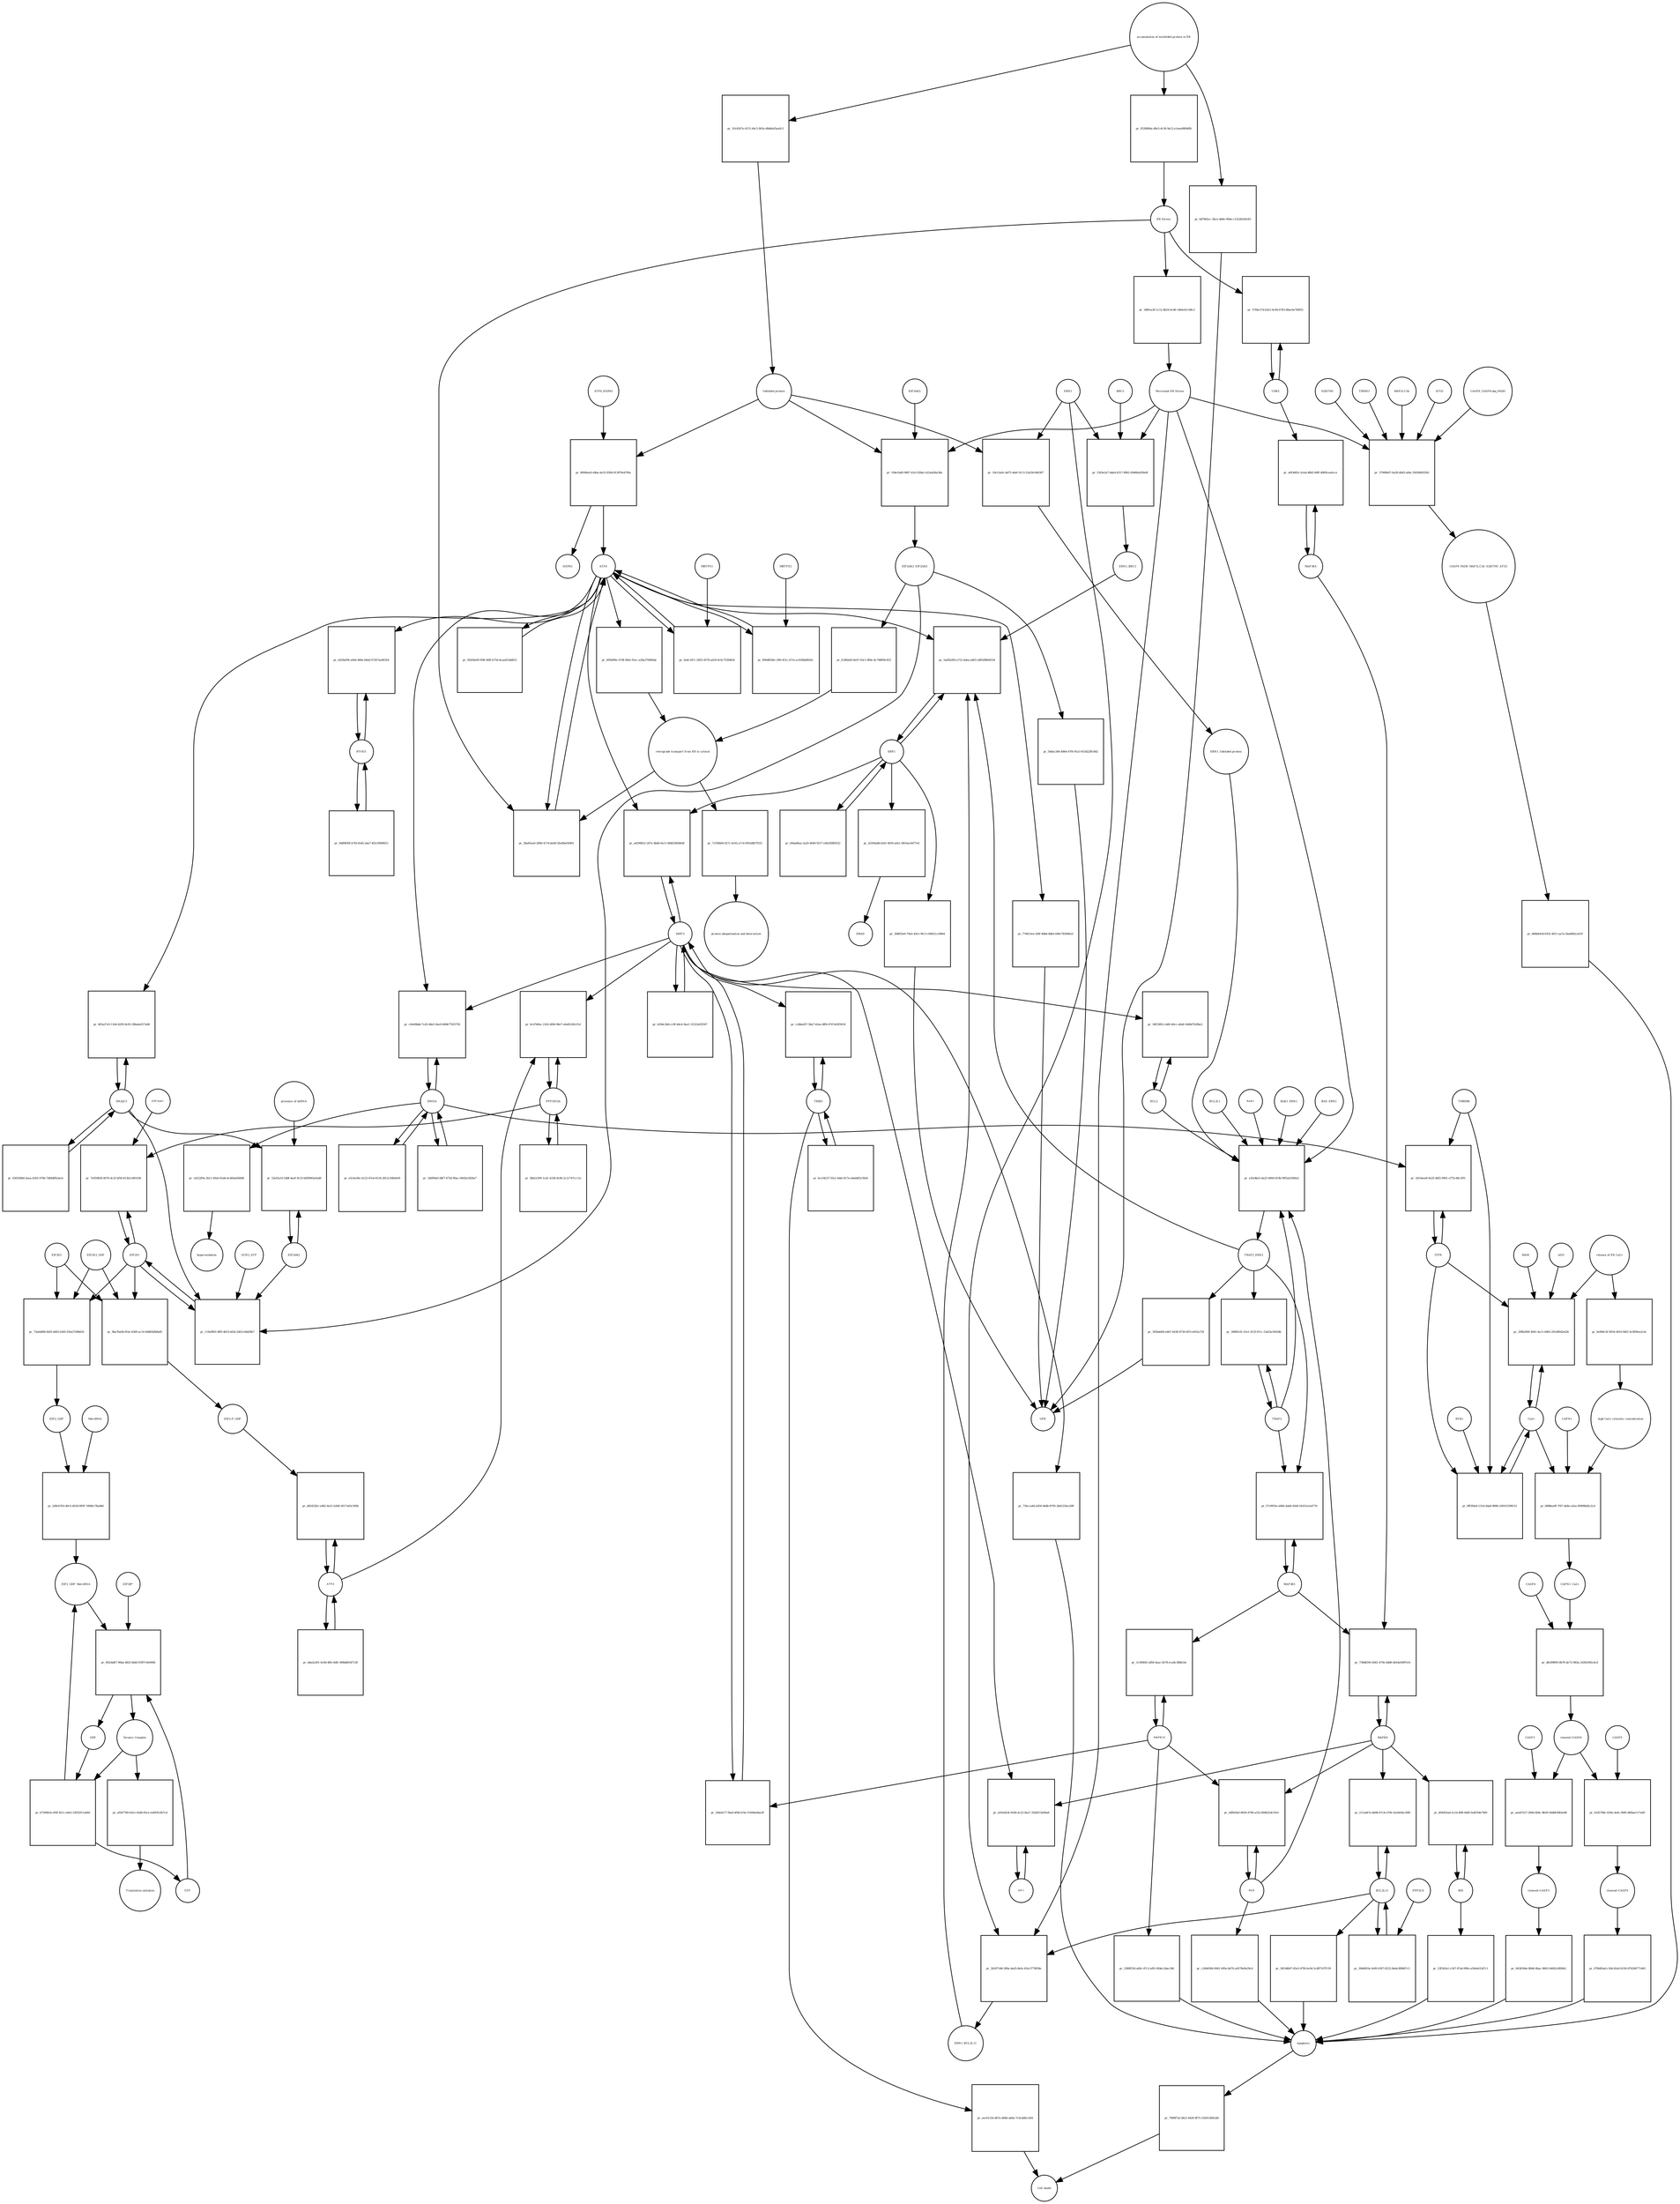 strict digraph  {
ATF6_HSPA5 [annotation="", bipartite=0, cls=complex, fontsize=4, label=ATF6_HSPA5, shape=circle];
"pr_6f606ae6-44ba-4a33-9394-813876e47f6a" [annotation="", bipartite=1, cls=process, fontsize=4, label="pr_6f606ae6-44ba-4a33-9394-813876e47f6a", shape=square];
ATF6 [annotation="urn_miriam_hgnc.symbol_ATF6", bipartite=0, cls=macromolecule, fontsize=4, label=ATF6, shape=circle];
HSPA5 [annotation="urn_miriam_hgnc.symbol_HSPA5", bipartite=0, cls=macromolecule, fontsize=4, label=HSPA5, shape=circle];
"Unfolded protein" [annotation="", bipartite=0, cls=macromolecule, fontsize=4, label="Unfolded protein", shape=circle];
ERN1 [annotation="urn_miriam_hgnc.symbol_ERN1", bipartite=0, cls=macromolecule, fontsize=4, label=ERN1, shape=circle];
"pr_10e13a0c-bd75-4def-9113-22a59c946367" [annotation="", bipartite=1, cls=process, fontsize=4, label="pr_10e13a0c-bd75-4def-9113-22a59c946367", shape=square];
"ERN1_Unfolded protein" [annotation="", bipartite=0, cls=complex, fontsize=4, label="ERN1_Unfolded protein", shape=circle];
EIF2AK3_EIF2AK3 [annotation="", bipartite=0, cls=complex, fontsize=4, label=EIF2AK3_EIF2AK3, shape=circle];
"pr_fcbfbb26-8e47-43c1-8f6e-4c748f00c455" [annotation="", bipartite=1, cls=process, fontsize=4, label="pr_fcbfbb26-8e47-43c1-8f6e-4c748f00c455", shape=square];
"retrograde transport from ER to cytosol" [annotation="", bipartite=0, cls=phenotype, fontsize=4, label="retrograde transport from ER to cytosol", shape=circle];
"pr_495bf96c-07df-4fb2-91ec-a28a376960da" [annotation="", bipartite=1, cls=process, fontsize=4, label="pr_495bf96c-07df-4fb2-91ec-a28a376960da", shape=square];
"pr_7cf36b04-027c-4c02-a7c6-0016dfb7f555" [annotation="", bipartite=1, cls=process, fontsize=4, label="pr_7cf36b04-027c-4c02-a7c6-0016dfb7f555", shape=square];
"protein ubiquitination and destruction" [annotation="", bipartite=0, cls=phenotype, fontsize=4, label="protein ubiquitination and destruction", shape=circle];
"pr_a1fe9be5-da25-4904-819b-f9f5ab3366e2" [annotation="", bipartite=1, cls=process, fontsize=4, label="pr_a1fe9be5-da25-4904-819b-f9f5ab3366e2", shape=square];
TRAF2_ERN1 [annotation="", bipartite=0, cls=complex, fontsize=4, label=TRAF2_ERN1, shape=circle];
BAK1_ERN1 [annotation="", bipartite=0, cls=complex, fontsize=4, label=BAK1_ERN1, shape=circle];
BAX_ERN1 [annotation="", bipartite=0, cls=complex, fontsize=4, label=BAX_ERN1, shape=circle];
BCL2 [annotation="urn_miriam_hgnc.symbol_BCL2", bipartite=0, cls="nucleic acid feature", fontsize=4, label=BCL2, shape=circle];
BCL2L1 [annotation="urn_miriam_hgnc.symbol_BCL2L1", bipartite=0, cls=macromolecule, fontsize=4, label=BCL2L1, shape=circle];
"Persistant ER Stress" [annotation="", bipartite=0, cls=phenotype, fontsize=4, label="Persistant ER Stress", shape=circle];
BAX [annotation="urn_miriam_hgnc.symbol_BAX", bipartite=0, cls=macromolecule, fontsize=4, label=BAX, shape=circle];
BAK1 [annotation="urn_miriam_hgnc.symbol_BAK1", bipartite=0, cls=macromolecule, fontsize=4, label=BAK1, shape=circle];
TRAF2 [annotation="urn_miriam_hgnc.symbol_TRAF2", bipartite=0, cls=macromolecule, fontsize=4, label=TRAF2, shape=circle];
XBP1 [annotation="urn_miriam_hgnc.symbol_XBP1", bipartite=0, cls=macromolecule, fontsize=4, label=XBP1, shape=circle];
"pr_5ad5b200-a722-4eba-ad03-2d95d9b94534" [annotation="", bipartite=1, cls=process, fontsize=4, label="pr_5ad5b200-a722-4eba-ad03-2d95d9b94534", shape=square];
ERN1_BBC3 [annotation="", bipartite=0, cls=complex, fontsize=4, label=ERN1_BBC3, shape=circle];
ERN1_BCL2L11 [annotation="", bipartite=0, cls=complex, fontsize=4, label=ERN1_BCL2L11, shape=circle];
"pr_044ad6aa-2a20-4649-9217-e4b35f8f4532" [annotation="", bipartite=1, cls=process, fontsize=4, label="pr_044ad6aa-2a20-4649-9217-e4b35f8f4532", shape=square];
"pr_d3304a8b-fa01-4050-a0a1-0816ac6d77e4" [annotation="", bipartite=1, cls=process, fontsize=4, label="pr_d3304a8b-fa01-4050-a0a1-0816ac6d77e4", shape=square];
ERAD [annotation="", bipartite=0, cls=phenotype, fontsize=4, label=ERAD, shape=circle];
"pr_3fd853e0-79a5-45e1-9fc3-c00621cc9804" [annotation="", bipartite=1, cls=process, fontsize=4, label="pr_3fd853e0-79a5-45e1-9fc3-c00621cc9804", shape=square];
UPR [annotation="", bipartite=0, cls=phenotype, fontsize=4, label=UPR, shape=circle];
"pr_3086f1d1-01e1-412f-87cc-53af3e1693db" [annotation="", bipartite=1, cls=process, fontsize=4, label="pr_3086f1d1-01e1-412f-87cc-53af3e1693db", shape=square];
MAPK8 [annotation="urn_miriam_hgnc.symbol_MAPK8", bipartite=0, cls=macromolecule, fontsize=4, label=MAPK8, shape=circle];
"pr_738d6595-4041-479e-b8d6-4b54e0087e5c" [annotation="", bipartite=1, cls=process, fontsize=4, label="pr_738d6595-4041-479e-b8d6-4b54e0087e5c", shape=square];
MAP3K4 [annotation="urn_miriam_hgnc.symbol_MAP3K4", bipartite=0, cls=macromolecule, fontsize=4, label=MAP3K4, shape=circle];
MAP3K5 [annotation="urn_miriam_hgnc.symbol_MAP3K5", bipartite=0, cls=macromolecule, fontsize=4, label=MAP3K5, shape=circle];
MAPK14 [annotation="urn_miriam_hgnc.symbol_MAPK14", bipartite=0, cls=macromolecule, fontsize=4, label=MAPK14, shape=circle];
"pr_1c300fd1-af84-4aac-b578-eca8c38bb1dc" [annotation="", bipartite=1, cls=process, fontsize=4, label="pr_1c300fd1-af84-4aac-b578-eca8c38bb1dc", shape=square];
"pr_2388f256-a60c-47c2-af61-6fdec2dac246" [annotation="", bipartite=1, cls=process, fontsize=4, label="pr_2388f256-a60c-47c2-af61-6fdec2dac246", shape=square];
Apoptosis [annotation="", bipartite=0, cls=phenotype, fontsize=4, label=Apoptosis, shape=circle];
DDIT3 [annotation="urn_miriam_hgnc.symbol_DDIT3", bipartite=0, cls=macromolecule, fontsize=4, label=DDIT3, shape=circle];
"pr_166efa77-fba0-4f9d-b7dc-f1694ed4ecff" [annotation="", bipartite=1, cls=process, fontsize=4, label="pr_166efa77-fba0-4f9d-b7dc-f1694ed4ecff", shape=square];
"pr_71bcca4d-a056-46db-8795-2bd1334ca58f" [annotation="", bipartite=1, cls=process, fontsize=4, label="pr_71bcca4d-a056-46db-8795-2bd1334ca58f", shape=square];
"pr_36f53f62-cb60-40cc-a8a8-544b0742fbe2" [annotation="", bipartite=1, cls=process, fontsize=4, label="pr_36f53f62-cb60-40cc-a8a8-544b0742fbe2", shape=square];
"pr_3ba85ea0-280b-417d-bed0-5fed9a65f401" [annotation="", bipartite=1, cls=process, fontsize=4, label="pr_3ba85ea0-280b-417d-bed0-5fed9a65f401", shape=square];
"ER Stress" [annotation="", bipartite=0, cls=phenotype, fontsize=4, label="ER Stress", shape=circle];
"pr_0a4c347c-2855-4578-ad18-9c4c753fd626" [annotation="", bipartite=1, cls=process, fontsize=4, label="pr_0a4c347c-2855-4578-ad18-9c4c753fd626", shape=square];
MBTPS1 [annotation="urn_miriam_hgnc.symbol_MBTPS1", bipartite=0, cls=macromolecule, fontsize=4, label=MBTPS1, shape=circle];
"pr_890d8548-c390-451c-b71e-a1656bbf645c" [annotation="", bipartite=1, cls=process, fontsize=4, label="pr_890d8548-c390-451c-b71e-a1656bbf645c", shape=square];
MBTPS2 [annotation="urn_miriam_hgnc.symbol_MBTPS2", bipartite=0, cls=macromolecule, fontsize=4, label=MBTPS2, shape=circle];
"pr_95d36a99-f04f-46ff-b75d-dcaa023dd022" [annotation="", bipartite=1, cls=process, fontsize=4, label="pr_95d36a99-f04f-46ff-b75d-dcaa023dd022", shape=square];
"pr_b394c2b8-cc9f-4dc4-9aa1-31522ef2f307" [annotation="", bipartite=1, cls=process, fontsize=4, label="pr_b394c2b8-cc9f-4dc4-9aa1-31522ef2f307", shape=square];
"pr_a4296822-267e-4b6b-9a11-8d4f2485b64f" [annotation="", bipartite=1, cls=process, fontsize=4, label="pr_a4296822-267e-4b6b-9a11-8d4f2485b64f", shape=square];
EIF2S1 [annotation="urn_miriam_hgnc.symbol_EIF2S1", bipartite=0, cls=macromolecule, fontsize=4, label=EIF2S1, shape=circle];
"pr_119e9f63-4ff0-4833-bf2d-2d01c0dd28b7" [annotation="", bipartite=1, cls=process, fontsize=4, label="pr_119e9f63-4ff0-4833-bf2d-2d01c0dd28b7", shape=square];
GCN2_ATP [annotation="", bipartite=0, cls=complex, fontsize=4, label=GCN2_ATP, shape=circle];
EIF2AK2 [annotation="urn_miriam_hgnc.symbol_EIF2AK2", bipartite=0, cls=macromolecule, fontsize=4, label=EIF2AK2, shape=circle];
DNAJC3 [annotation="urn_miriam_hgnc.symbol_DNAJC3", bipartite=0, cls=macromolecule, fontsize=4, label=DNAJC3, shape=circle];
EIF2S2 [annotation="urn_miriam_hgnc.symbol_EIF2S2", bipartite=0, cls=macromolecule, fontsize=4, label=EIF2S2, shape=circle];
"pr_73a6dd08-6b5f-4d03-b565-f50a37d98d1b" [annotation="", bipartite=1, cls=process, fontsize=4, label="pr_73a6dd08-6b5f-4d03-b565-f50a37d98d1b", shape=square];
EIF2S3_GDP [annotation="", bipartite=0, cls=complex, fontsize=4, label=EIF2S3_GDP, shape=circle];
EIF2_GDP [annotation="", bipartite=0, cls=complex, fontsize=4, label=EIF2_GDP, shape=circle];
"EIF2_GDP_Met-tRNA" [annotation="", bipartite=0, cls=complex, fontsize=4, label="EIF2_GDP_Met-tRNA", shape=circle];
"pr_0f2ebd67-90ba-4825-bbfd-f1f87c9e0068" [annotation="", bipartite=1, cls=process, fontsize=4, label="pr_0f2ebd67-90ba-4825-bbfd-f1f87c9e0068", shape=square];
"Ternary Complex" [annotation="", bipartite=0, cls=complex, fontsize=4, label="Ternary Complex", shape=circle];
"EIF2B*" [annotation="", bipartite=0, cls=complex, fontsize=4, label="EIF2B*", shape=circle];
GTP [annotation="urn_miriam_obo.chebi_CHEBI%3A57600", bipartite=0, cls="simple chemical", fontsize=4, label=GTP, shape=circle];
GDP [annotation="urn_miriam_obo.chebi_CHEBI%3A65180", bipartite=0, cls="simple chemical", fontsize=4, label=GDP, shape=circle];
"pr_b75990cb-ef0f-4511-a0e5-53f52911a060" [annotation="", bipartite=1, cls=process, fontsize=4, label="pr_b75990cb-ef0f-4511-a0e5-53f52911a060", shape=square];
ATF4 [annotation="urn_miriam_hgnc.symbol_ATF4", bipartite=0, cls=macromolecule, fontsize=4, label=ATF4, shape=circle];
"pr_d65432b1-e482-4e31-b268-2617a63c509b" [annotation="", bipartite=1, cls=process, fontsize=4, label="pr_d65432b1-e482-4e31-b268-2617a63c509b", shape=square];
"EIF2-P_GDP" [annotation="", bipartite=0, cls=complex, fontsize=4, label="EIF2-P_GDP", shape=circle];
"pr_dda2a201-6c8d-4ffe-8dfc-898dd0547128" [annotation="", bipartite=1, cls=process, fontsize=4, label="pr_dda2a201-6c8d-4ffe-8dfc-898dd0547128", shape=square];
PPP1R15A [annotation="urn_miriam_hgnc.symbol_PPP1R15A", bipartite=0, cls=macromolecule, fontsize=4, label=PPP1R15A, shape=circle];
"pr_6c47d0ac-2162-4fb0-96e7-e6e82345cf1d" [annotation="", bipartite=1, cls=process, fontsize=4, label="pr_6c47d0ac-2162-4fb0-96e7-e6e82345cf1d", shape=square];
"pr_3bb1e509-1cd1-4338-8c86-2c21747cc11e" [annotation="", bipartite=1, cls=process, fontsize=4, label="pr_3bb1e509-1cd1-4338-8c86-2c21747cc11e", shape=square];
"pr_af2b7760-65e1-42d0-83ce-eef8351fb7cd" [annotation="", bipartite=1, cls=process, fontsize=4, label="pr_af2b7760-65e1-42d0-83ce-eef8351fb7cd", shape=square];
"Translation initiation" [annotation="", bipartite=0, cls=phenotype, fontsize=4, label="Translation initiation", shape=circle];
"pr_f7c9955e-e6b6-4ab6-93d4-54101a1a477d" [annotation="", bipartite=1, cls=process, fontsize=4, label="pr_f7c9955e-e6b6-4ab6-93d4-54101a1a477d", shape=square];
ERO1A [annotation="urn_miriam_hgnc.symbol_ERO1A", bipartite=0, cls=macromolecule, fontsize=4, label=ERO1A, shape=circle];
"pr_c9e49bbd-7cd3-48e5-9ee0-806b77635792" [annotation="", bipartite=1, cls=process, fontsize=4, label="pr_c9e49bbd-7cd3-48e5-9ee0-806b77635792", shape=square];
"pr_246f94ef-68f7-475d-96ac-f4fd2e582be7" [annotation="", bipartite=1, cls=process, fontsize=4, label="pr_246f94ef-68f7-475d-96ac-f4fd2e582be7", shape=square];
"pr_7e959856-8076-4c2f-bf58-813b1c681036" [annotation="", bipartite=1, cls=process, fontsize=4, label="pr_7e959856-8076-4c2f-bf58-813b1c681036", shape=square];
EIF2AK1 [annotation="urn_miriam_hgnc.symbol_EIF2AK1", bipartite=0, cls=macromolecule, fontsize=4, label=EIF2AK1, shape=circle];
"pr_e8fb50ef-8929-4790-a352-8940224c501c" [annotation="", bipartite=1, cls=process, fontsize=4, label="pr_e8fb50ef-8929-4790-a352-8940224c501c", shape=square];
"pr_c2446584-0061-495e-b676-a4578e9e29cd" [annotation="", bipartite=1, cls=process, fontsize=4, label="pr_c2446584-0061-495e-b676-a4578e9e29cd", shape=square];
"Ca2+" [annotation="urn_miriam_obo.chebi_CHEBI%3A29108", bipartite=0, cls="simple chemical", fontsize=4, label="Ca2+", shape=circle];
"pr_298b280f-4041-4a11-b963-291d9fd2e626" [annotation="", bipartite=1, cls=process, fontsize=4, label="pr_298b280f-4041-4a11-b963-291d9fd2e626", shape=square];
"release of ER Ca2+" [annotation="", bipartite=0, cls=phenotype, fontsize=4, label="release of ER Ca2+", shape=circle];
ITPR [annotation="urn_miriam_hgnc.symbol_ITPR1|urn_miriam_hgnc.symbol_ITPR2|urn_miriam_hgnc.symbol_ITPR3", bipartite=0, cls=macromolecule, fontsize=4, label=ITPR, shape=circle];
MAM [annotation="", bipartite=0, cls=phenotype, fontsize=4, label=MAM, shape=circle];
s619 [annotation="", bipartite=0, cls=complex, fontsize=4, label=s619, shape=circle];
"pr_a0f3d05c-b1ab-48b5-80ff-d9f0fcee6cce" [annotation="", bipartite=1, cls=process, fontsize=4, label="pr_a0f3d05c-b1ab-48b5-80ff-d9f0fcee6cce", shape=square];
CDK5 [annotation="urn_miriam_hgnc.symbol_CDK5", bipartite=0, cls=macromolecule, fontsize=4, label=CDK5, shape=circle];
"pr_5784c57d-b3e1-4c66-b783-88ac6e7b9f55" [annotation="", bipartite=1, cls="uncertain process", fontsize=4, label="pr_5784c57d-b3e1-4c66-b783-88ac6e7b9f55", shape=square];
"pr_7898f7af-d421-4420-8f75-31b91589e2bf" [annotation="", bipartite=1, cls=process, fontsize=4, label="pr_7898f7af-d421-4420-8f75-31b91589e2bf", shape=square];
"Cell death" [annotation="", bipartite=0, cls=phenotype, fontsize=4, label="Cell death", shape=circle];
"pr_9ff3f4a9-131d-44a8-989b-169161598151" [annotation="", bipartite=1, cls=process, fontsize=4, label="pr_9ff3f4a9-131d-44a8-989b-169161598151", shape=square];
TMBIM6 [annotation="urn_miriam_hgnc.symbol_TMBIM6", bipartite=0, cls=macromolecule, fontsize=4, label=TMBIM6, shape=circle];
RYR1 [annotation="urn_miriam_hgnc.symbol_RYR1", bipartite=0, cls=macromolecule, fontsize=4, label=RYR1, shape=circle];
EIF2AK3 [annotation="urn_miriam_hgnc.symbol_EIF2AK3", bipartite=0, cls=macromolecule, fontsize=4, label=EIF2AK3, shape=circle];
"pr_194e1bd0-9807-43cf-82bd-c423ed26a38a" [annotation="", bipartite=1, cls=process, fontsize=4, label="pr_194e1bd0-9807-43cf-82bd-c423ed26a38a", shape=square];
"pr_cb522f9e-5b11-49a9-81dd-4c4f4a636846" [annotation="", bipartite=1, cls=process, fontsize=4, label="pr_cb522f9e-5b11-49a9-81dd-4c4f4a636846", shape=square];
hyperoxidation [annotation="", bipartite=0, cls=phenotype, fontsize=4, label=hyperoxidation, shape=circle];
"pr_e5c6e36e-4123-47e4-8134-2812c30b0e09" [annotation="", bipartite=1, cls=process, fontsize=4, label="pr_e5c6e36e-4123-47e4-8134-2812c30b0e09", shape=square];
"pr_3df9ca36-1c12-4b24-bc46-14b4cb1c68c3" [annotation="", bipartite=1, cls=process, fontsize=4, label="pr_3df9ca36-1c12-4b24-bc46-14b4cb1c68c3", shape=square];
"CASP8_CASP8-ubq_FADD" [annotation="", bipartite=0, cls=complex, fontsize=4, label="CASP8_CASP8-ubq_FADD", shape=circle];
"pr_37008b97-6a28-48d3-afde-3563fbf925b5" [annotation="", bipartite=1, cls=process, fontsize=4, label="pr_37008b97-6a28-48d3-afde-3563fbf925b5", shape=square];
"SQSTM1 " [annotation="urn_miriam_hgnc.symbol_SQSTM1", bipartite=0, cls=macromolecule, fontsize=4, label="SQSTM1 ", shape=circle];
CASP8_FADD_MAP1LC3A_SQSTM1_ATG5 [annotation="", bipartite=0, cls=complex, fontsize=4, label=CASP8_FADD_MAP1LC3A_SQSTM1_ATG5, shape=circle];
TRIM13 [annotation="urn_miriam_hgnc.symbol_TRIM13", bipartite=0, cls=macromolecule, fontsize=4, label=TRIM13, shape=circle];
MAP1LC3A [annotation="urn_miriam_hgnc.symbol_MAP1LC3A", bipartite=0, cls=macromolecule, fontsize=4, label=MAP1LC3A, shape=circle];
ATG5 [annotation="urn_miriam_hgnc.symbol_ATG5", bipartite=0, cls=macromolecule, fontsize=4, label=ATG5, shape=circle];
"pr_d68b443d-6352-4611-aa7a-5bab9b2ca01f" [annotation="", bipartite=1, cls=process, fontsize=4, label="pr_d68b443d-6352-4611-aa7a-5bab9b2ca01f", shape=square];
"AP-1" [annotation="urn_miriam_hgnc.symbol_FOS|urn_miriam_hgnc.symbol_FOSB|urn_miriam_hgnc.symbol_FOSL1|urn_miriam_hgnc.symbol_FOSL2|urn_miriam_hgnc.symbol_JUN|urn_miriam_hgnc.symbol_JUNB|urn_miriam_hgnc.symbol_JUND", bipartite=0, cls=macromolecule, fontsize=4, label="AP-1", shape=circle];
"pr_a91b5b34-9184-4c22-8aa7-35d2b72e84a8" [annotation="", bipartite=1, cls=process, fontsize=4, label="pr_a91b5b34-9184-4c22-8aa7-35d2b72e84a8", shape=square];
"pr_52ef2a10-5d8f-4eef-9c33-b858902efad8" [annotation="", bipartite=1, cls=process, fontsize=4, label="pr_52ef2a10-5d8f-4eef-9c33-b858902efad8", shape=square];
"presence of dsRNA" [annotation="", bipartite=0, cls=phenotype, fontsize=4, label="presence of dsRNA", shape=circle];
"Met-tRNA" [annotation="urn_miriam_hgnc_HGNC%3A34779", bipartite=0, cls="nucleic acid feature", fontsize=4, label="Met-tRNA", shape=circle];
"pr_5d9cb7b5-d0c5-403d-893f-7d946c78a48d" [annotation="", bipartite=1, cls=process, fontsize=4, label="pr_5d9cb7b5-d0c5-403d-893f-7d946c78a48d", shape=square];
"pr_9ba7ba06-f63e-4369-ac14-9dd85bfb8af6" [annotation="", bipartite=1, cls=process, fontsize=4, label="pr_9ba7ba06-f63e-4369-ac14-9dd85bfb8af6", shape=square];
"accumulation of misfolded protein in ER" [annotation="", bipartite=0, cls=phenotype, fontsize=4, label="accumulation of misfolded protein in ER", shape=circle];
"pr_1b14367e-4151-44c5-845e-d8dda45aa0c3" [annotation="", bipartite=1, cls=process, fontsize=4, label="pr_1b14367e-4151-44c5-845e-d8dda45aa0c3", shape=square];
"pr_0526866a-d0e3-4c56-9a12-e1eea08046fb" [annotation="", bipartite=1, cls=process, fontsize=4, label="pr_0526866a-d0e3-4c56-9a12-e1eea08046fb", shape=square];
"pr_6d79b5cc-3bce-4b9e-99de-c1322b53b183" [annotation="", bipartite=1, cls=process, fontsize=4, label="pr_6d79b5cc-3bce-4b9e-99de-c1322b53b183", shape=square];
"pr_56dac266-4064-47f4-91a3-815d22ffc682" [annotation="", bipartite=1, cls=process, fontsize=4, label="pr_56dac266-4064-47f4-91a3-815d22ffc682", shape=square];
"pr_392b4d04-e6b7-4438-8730-497ce055a729" [annotation="", bipartite=1, cls=process, fontsize=4, label="pr_392b4d04-e6b7-4438-8730-497ce055a729", shape=square];
"pr_77d613ee-2f4f-48bd-8db5-049c78300b1d" [annotation="", bipartite=1, cls=process, fontsize=4, label="pr_77d613ee-2f4f-48bd-8db5-049c78300b1d", shape=square];
BCL2L11 [annotation="urn_miriam_hgnc.symbol_BCL2L11", bipartite=0, cls=macromolecule, fontsize=4, label=BCL2L11, shape=circle];
"pr_211ad47a-bb98-47c8-a706-3a5eb5bc30f0" [annotation="", bipartite=1, cls=process, fontsize=4, label="pr_211ad47a-bb98-47c8-a706-3a5eb5bc30f0", shape=square];
BID [annotation="urn_miriam_hgnc.symbol_BID", bipartite=0, cls=macromolecule, fontsize=4, label=BID, shape=circle];
"pr_604925ad-5c1d-40ff-846f-fa4b7bfe7bf9" [annotation="", bipartite=1, cls=process, fontsize=4, label="pr_604925ad-5c1d-40ff-846f-fa4b7bfe7bf9", shape=square];
"pr_5810db97-45e3-47fb-bc04-3cd87107f139" [annotation="", bipartite=1, cls=process, fontsize=4, label="pr_5810db97-45e3-47fb-bc04-3cd87107f139", shape=square];
"pr_53f543a1-c547-47ad-99fa-a59e6a53d7c1" [annotation="", bipartite=1, cls=process, fontsize=4, label="pr_53f543a1-c547-47ad-99fa-a59e6a53d7c1", shape=square];
"pr_2b3071d6-280a-4ed3-8efa-41bc377bf58e" [annotation="", bipartite=1, cls=process, fontsize=4, label="pr_2b3071d6-280a-4ed3-8efa-41bc377bf58e", shape=square];
"pr_1503e2e7-bded-4317-8962-09466a029e6f" [annotation="", bipartite=1, cls=process, fontsize=4, label="pr_1503e2e7-bded-4317-8962-09466a029e6f", shape=square];
BBC3 [annotation="urn_miriam_hgnc.symbol_BBC3", bipartite=0, cls=macromolecule, fontsize=4, label=BBC3, shape=circle];
"pr_396d003e-fe89-4187-8222-8e6e389867c3" [annotation="", bipartite=1, cls=process, fontsize=4, label="pr_396d003e-fe89-4187-8222-8e6e389867c3", shape=square];
PPP2CA [annotation="urn_miriam_hgnc.symbol_PPP2CA", bipartite=0, cls=macromolecule, fontsize=4, label=PPP2CA, shape=circle];
TRIB3 [annotation="urn_miriam_hgnc.symbol_TRIB3", bipartite=0, cls=macromolecule, fontsize=4, label=TRIB3, shape=circle];
"pr_c2dbed57-58a7-42ea-8ff8-6747a93f3018" [annotation="", bipartite=1, cls=process, fontsize=4, label="pr_c2dbed57-58a7-42ea-8ff8-6747a93f3018", shape=square];
"pr_bcc04237-f5e1-4def-817e-ebeb8f3c50e6" [annotation="", bipartite=1, cls=process, fontsize=4, label="pr_bcc04237-f5e1-4def-817e-ebeb8f3c50e6", shape=square];
"pr_eec01316-d67a-484d-ab0a-7c0cdd0ccb01" [annotation="", bipartite=1, cls=process, fontsize=4, label="pr_eec01316-d67a-484d-ab0a-7c0cdd0ccb01", shape=square];
"pr_0e906c5f-9934-4910-94f2-0c0f09ee2c6c" [annotation="", bipartite=1, cls=process, fontsize=4, label="pr_0e906c5f-9934-4910-94f2-0c0f09ee2c6c", shape=square];
"high Ca2+ cytosolic concentration" [annotation="", bipartite=0, cls=phenotype, fontsize=4, label="high Ca2+ cytosolic concentration", shape=circle];
"pr_465a27e5-11b0-4295-8c93-39ba4e017a68" [annotation="", bipartite=1, cls=process, fontsize=4, label="pr_465a27e5-11b0-4295-8c93-39ba4e017a68", shape=square];
"pr_6365588d-2eea-4363-976b-7d844ffb3acb" [annotation="", bipartite=1, cls=process, fontsize=4, label="pr_6365588d-2eea-4363-976b-7d844ffb3acb", shape=square];
"pr_2419eee8-9a55-46f2-9991-cf75c48c1f91" [annotation="", bipartite=1, cls=process, fontsize=4, label="pr_2419eee8-9a55-46f2-9991-cf75c48c1f91", shape=square];
CASP4 [annotation="urn_miriam_hgnc.symbol_CASP4", bipartite=0, cls=macromolecule, fontsize=4, label=CASP4, shape=circle];
"pr_db189895-8b76-4e72-983a-c6282360c4cd" [annotation="", bipartite=1, cls=process, fontsize=4, label="pr_db189895-8b76-4e72-983a-c6282360c4cd", shape=square];
"cleaved~CASP4" [annotation="urn_miriam_hgnc.symbol_CASP4", bipartite=0, cls=macromolecule, fontsize=4, label="cleaved~CASP4", shape=circle];
"CAPN1_Ca2+" [annotation="", bipartite=0, cls=complex, fontsize=4, label="CAPN1_Ca2+", shape=circle];
CASP3 [annotation="urn_miriam_hgnc.symbol_CASP3", bipartite=0, cls=macromolecule, fontsize=4, label=CASP3, shape=circle];
"pr_aeed7e57-290d-494c-8b59-56d6630b5e08" [annotation="", bipartite=1, cls=process, fontsize=4, label="pr_aeed7e57-290d-494c-8b59-56d6630b5e08", shape=square];
"cleaved~CASP3" [annotation="urn_miriam_hgnc.symbol_CASP3", bipartite=0, cls=macromolecule, fontsize=4, label="cleaved~CASP3", shape=circle];
CASP9 [annotation="urn_miriam_hgnc.symbol_CSAP9", bipartite=0, cls=macromolecule, fontsize=4, label=CASP9, shape=circle];
"pr_61d5768c-630e-4a9c-90f0-d4fbae117a00" [annotation="", bipartite=1, cls=process, fontsize=4, label="pr_61d5768c-630e-4a9c-90f0-d4fbae117a00", shape=square];
"cleaved~CASP9" [annotation="urn_miriam_hgnc.symbol_CASP9", bipartite=0, cls=macromolecule, fontsize=4, label="cleaved~CASP9", shape=circle];
CAPN1 [annotation="urn_miriam_hgnc.symbol_CAPN1", bipartite=0, cls=macromolecule, fontsize=4, label=CAPN1, shape=circle];
"pr_6888ea9f-7f47-4a8e-a2ea-f4909bd2c2cd" [annotation="", bipartite=1, cls=process, fontsize=4, label="pr_6888ea9f-7f47-4a8e-a2ea-f4909bd2c2cd", shape=square];
"pr_943459de-80d6-4bac-8843-44fd2c6fb9b2" [annotation="", bipartite=1, cls=process, fontsize=4, label="pr_943459de-80d6-4bac-8843-44fd2c6fb9b2", shape=square];
"pr_078b83ad-c16d-42a0-b150-d76284771465" [annotation="", bipartite=1, cls=process, fontsize=4, label="pr_078b83ad-c16d-42a0-b150-d76284771465", shape=square];
HYOU1 [annotation="urn_miriam_hgnc.symbol_HYOU1", bipartite=0, cls=macromolecule, fontsize=4, label=HYOU1, shape=circle];
"pr_eb59af94-a444-480a-b9a6-67267ae46354" [annotation="", bipartite=1, cls=process, fontsize=4, label="pr_eb59af94-a444-480a-b9a6-67267ae46354", shape=square];
"pr_94d9850f-b7fd-45d5-aba7-4f2cf496f653" [annotation="", bipartite=1, cls=process, fontsize=4, label="pr_94d9850f-b7fd-45d5-aba7-4f2cf496f653", shape=square];
ATF6_HSPA5 -> "pr_6f606ae6-44ba-4a33-9394-813876e47f6a"  [annotation="", interaction_type=consumption];
"pr_6f606ae6-44ba-4a33-9394-813876e47f6a" -> ATF6  [annotation="", interaction_type=production];
"pr_6f606ae6-44ba-4a33-9394-813876e47f6a" -> HSPA5  [annotation="", interaction_type=production];
ATF6 -> "pr_495bf96c-07df-4fb2-91ec-a28a376960da"  [annotation="", interaction_type=consumption];
ATF6 -> "pr_5ad5b200-a722-4eba-ad03-2d95d9b94534"  [annotation="urn_miriam_pubmed_26587781|urn_miriam_pubmed_23430059", interaction_type=catalysis];
ATF6 -> "pr_3ba85ea0-280b-417d-bed0-5fed9a65f401"  [annotation="", interaction_type=consumption];
ATF6 -> "pr_0a4c347c-2855-4578-ad18-9c4c753fd626"  [annotation="", interaction_type=consumption];
ATF6 -> "pr_890d8548-c390-451c-b71e-a1656bbf645c"  [annotation="", interaction_type=consumption];
ATF6 -> "pr_95d36a99-f04f-46ff-b75d-dcaa023dd022"  [annotation="", interaction_type=consumption];
ATF6 -> "pr_a4296822-267e-4b6b-9a11-8d4f2485b64f"  [annotation="urn_miriam_pubmed_26587781|urn_miriam_pubmed_17991856|urn_miriam_pubmed_28843399", interaction_type=catalysis];
ATF6 -> "pr_c9e49bbd-7cd3-48e5-9ee0-806b77635792"  [annotation="urn_miriam_pubmed_23850759|urn_miriam_pubmed_25387528", interaction_type=catalysis];
ATF6 -> "pr_77d613ee-2f4f-48bd-8db5-049c78300b1d"  [annotation="", interaction_type=consumption];
ATF6 -> "pr_465a27e5-11b0-4295-8c93-39ba4e017a68"  [annotation="urn_miriam_pubmed_12601012|urn_miriam_pubmed_18360008", interaction_type=catalysis];
ATF6 -> "pr_eb59af94-a444-480a-b9a6-67267ae46354"  [annotation=urn_miriam_pubmed_18360008, interaction_type=catalysis];
"Unfolded protein" -> "pr_6f606ae6-44ba-4a33-9394-813876e47f6a"  [annotation="urn_miriam_pubmed_19509052|urn_miriam_pubmed_12847084|urn_miriam_pubmed_23850759", interaction_type=catalysis];
"Unfolded protein" -> "pr_10e13a0c-bd75-4def-9113-22a59c946367"  [annotation="", interaction_type=consumption];
"Unfolded protein" -> "pr_194e1bd0-9807-43cf-82bd-c423ed26a38a"  [annotation=urn_miriam_pubmed_17991856, interaction_type=catalysis];
ERN1 -> "pr_10e13a0c-bd75-4def-9113-22a59c946367"  [annotation="", interaction_type=consumption];
ERN1 -> "pr_2b3071d6-280a-4ed3-8efa-41bc377bf58e"  [annotation="", interaction_type=consumption];
ERN1 -> "pr_1503e2e7-bded-4317-8962-09466a029e6f"  [annotation="", interaction_type=consumption];
"pr_10e13a0c-bd75-4def-9113-22a59c946367" -> "ERN1_Unfolded protein"  [annotation="", interaction_type=production];
"ERN1_Unfolded protein" -> "pr_a1fe9be5-da25-4904-819b-f9f5ab3366e2"  [annotation="", interaction_type=consumption];
EIF2AK3_EIF2AK3 -> "pr_fcbfbb26-8e47-43c1-8f6e-4c748f00c455"  [annotation="", interaction_type=consumption];
EIF2AK3_EIF2AK3 -> "pr_119e9f63-4ff0-4833-bf2d-2d01c0dd28b7"  [annotation="urn_miriam_pubmed_12667446|urn_miriam_pubmed_16246152|urn_miriam_pubmed_12601012|urn_miriam_pubmed_23850759|urn_miriam_pubmed_18360008|urn_miriam_pubmed_26587781", interaction_type=catalysis];
EIF2AK3_EIF2AK3 -> "pr_56dac266-4064-47f4-91a3-815d22ffc682"  [annotation="", interaction_type=consumption];
"pr_fcbfbb26-8e47-43c1-8f6e-4c748f00c455" -> "retrograde transport from ER to cytosol"  [annotation="", interaction_type=production];
"retrograde transport from ER to cytosol" -> "pr_7cf36b04-027c-4c02-a7c6-0016dfb7f555"  [annotation="", interaction_type=consumption];
"retrograde transport from ER to cytosol" -> "pr_3ba85ea0-280b-417d-bed0-5fed9a65f401"  [annotation="urn_miriam_pubmed_18360008|urn_miriam_pubmed_17991856|urn_miriam_pubmed_26587781|urn_miriam_pubmed_12847084", interaction_type=inhibition];
"pr_495bf96c-07df-4fb2-91ec-a28a376960da" -> "retrograde transport from ER to cytosol"  [annotation="", interaction_type=production];
"pr_7cf36b04-027c-4c02-a7c6-0016dfb7f555" -> "protein ubiquitination and destruction"  [annotation="", interaction_type=production];
"pr_a1fe9be5-da25-4904-819b-f9f5ab3366e2" -> TRAF2_ERN1  [annotation="", interaction_type=production];
TRAF2_ERN1 -> "pr_5ad5b200-a722-4eba-ad03-2d95d9b94534"  [annotation="urn_miriam_pubmed_26587781|urn_miriam_pubmed_23430059", interaction_type=catalysis];
TRAF2_ERN1 -> "pr_3086f1d1-01e1-412f-87cc-53af3e1693db"  [annotation=urn_miriam_pubmed_23850759, interaction_type=catalysis];
TRAF2_ERN1 -> "pr_f7c9955e-e6b6-4ab6-93d4-54101a1a477d"  [annotation=urn_miriam_pubmed_23850759, interaction_type=catalysis];
TRAF2_ERN1 -> "pr_392b4d04-e6b7-4438-8730-497ce055a729"  [annotation="", interaction_type=consumption];
BAK1_ERN1 -> "pr_a1fe9be5-da25-4904-819b-f9f5ab3366e2"  [annotation="urn_miriam_pubmed_23850759|urn_miriam_pubmed_23430059|urn_miriam_pubmed_26587781", interaction_type=catalysis];
BAX_ERN1 -> "pr_a1fe9be5-da25-4904-819b-f9f5ab3366e2"  [annotation="urn_miriam_pubmed_23850759|urn_miriam_pubmed_23430059|urn_miriam_pubmed_26587781", interaction_type=catalysis];
BCL2 -> "pr_a1fe9be5-da25-4904-819b-f9f5ab3366e2"  [annotation="urn_miriam_pubmed_23850759|urn_miriam_pubmed_23430059|urn_miriam_pubmed_26587781", interaction_type=inhibition];
BCL2 -> "pr_36f53f62-cb60-40cc-a8a8-544b0742fbe2"  [annotation="", interaction_type=consumption];
BCL2L1 -> "pr_a1fe9be5-da25-4904-819b-f9f5ab3366e2"  [annotation="urn_miriam_pubmed_23850759|urn_miriam_pubmed_23430059|urn_miriam_pubmed_26587781", interaction_type=inhibition];
"Persistant ER Stress" -> "pr_a1fe9be5-da25-4904-819b-f9f5ab3366e2"  [annotation="urn_miriam_pubmed_23850759|urn_miriam_pubmed_23430059|urn_miriam_pubmed_26587781", interaction_type=inhibition];
"Persistant ER Stress" -> "pr_194e1bd0-9807-43cf-82bd-c423ed26a38a"  [annotation=urn_miriam_pubmed_17991856, interaction_type=catalysis];
"Persistant ER Stress" -> "pr_37008b97-6a28-48d3-afde-3563fbf925b5"  [annotation=urn_miriam_pubmed_17991856, interaction_type=catalysis];
"Persistant ER Stress" -> "pr_2b3071d6-280a-4ed3-8efa-41bc377bf58e"  [annotation="urn_miriam_pubmed_23850759|urn_miriam_pubmed_23430059|urn_miriam_pubmed_26587781", interaction_type=inhibition];
"Persistant ER Stress" -> "pr_1503e2e7-bded-4317-8962-09466a029e6f"  [annotation="urn_miriam_pubmed_23430059|urn_miriam_pubmed_17991856", interaction_type=inhibition];
BAX -> "pr_a1fe9be5-da25-4904-819b-f9f5ab3366e2"  [annotation="urn_miriam_pubmed_23850759|urn_miriam_pubmed_23430059|urn_miriam_pubmed_26587781", interaction_type=catalysis];
BAX -> "pr_e8fb50ef-8929-4790-a352-8940224c501c"  [annotation="", interaction_type=consumption];
BAX -> "pr_c2446584-0061-495e-b676-a4578e9e29cd"  [annotation="", interaction_type=consumption];
BAK1 -> "pr_a1fe9be5-da25-4904-819b-f9f5ab3366e2"  [annotation="urn_miriam_pubmed_23850759|urn_miriam_pubmed_23430059|urn_miriam_pubmed_26587781", interaction_type=catalysis];
TRAF2 -> "pr_a1fe9be5-da25-4904-819b-f9f5ab3366e2"  [annotation="", interaction_type=consumption];
TRAF2 -> "pr_3086f1d1-01e1-412f-87cc-53af3e1693db"  [annotation="", interaction_type=consumption];
TRAF2 -> "pr_f7c9955e-e6b6-4ab6-93d4-54101a1a477d"  [annotation=urn_miriam_pubmed_23850759, interaction_type=catalysis];
XBP1 -> "pr_5ad5b200-a722-4eba-ad03-2d95d9b94534"  [annotation="", interaction_type=consumption];
XBP1 -> "pr_044ad6aa-2a20-4649-9217-e4b35f8f4532"  [annotation="", interaction_type=consumption];
XBP1 -> "pr_d3304a8b-fa01-4050-a0a1-0816ac6d77e4"  [annotation="", interaction_type=consumption];
XBP1 -> "pr_3fd853e0-79a5-45e1-9fc3-c00621cc9804"  [annotation="", interaction_type=consumption];
XBP1 -> "pr_a4296822-267e-4b6b-9a11-8d4f2485b64f"  [annotation="urn_miriam_pubmed_26587781|urn_miriam_pubmed_17991856|urn_miriam_pubmed_28843399", interaction_type=catalysis];
"pr_5ad5b200-a722-4eba-ad03-2d95d9b94534" -> XBP1  [annotation="", interaction_type=production];
ERN1_BBC3 -> "pr_5ad5b200-a722-4eba-ad03-2d95d9b94534"  [annotation="urn_miriam_pubmed_26587781|urn_miriam_pubmed_23430059", interaction_type=catalysis];
ERN1_BCL2L11 -> "pr_5ad5b200-a722-4eba-ad03-2d95d9b94534"  [annotation="urn_miriam_pubmed_26587781|urn_miriam_pubmed_23430059", interaction_type=catalysis];
"pr_044ad6aa-2a20-4649-9217-e4b35f8f4532" -> XBP1  [annotation="", interaction_type=production];
"pr_d3304a8b-fa01-4050-a0a1-0816ac6d77e4" -> ERAD  [annotation="", interaction_type=production];
"pr_3fd853e0-79a5-45e1-9fc3-c00621cc9804" -> UPR  [annotation="", interaction_type=production];
"pr_3086f1d1-01e1-412f-87cc-53af3e1693db" -> TRAF2  [annotation="", interaction_type=production];
MAPK8 -> "pr_738d6595-4041-479e-b8d6-4b54e0087e5c"  [annotation="", interaction_type=consumption];
MAPK8 -> "pr_e8fb50ef-8929-4790-a352-8940224c501c"  [annotation="urn_miriam_pubmed_18191217|urn_miriam_pubmed_23430059", interaction_type=catalysis];
MAPK8 -> "pr_a91b5b34-9184-4c22-8aa7-35d2b72e84a8"  [annotation="urn_miriam_pubmed_26618107|urn_miriam_pubmed_26587781|urn_miriam_pubmed_23850759", interaction_type=catalysis];
MAPK8 -> "pr_211ad47a-bb98-47c8-a706-3a5eb5bc30f0"  [annotation="urn_miriam_pubmed_26018731|urn_miriam_pubmed_23850759", interaction_type=catalysis];
MAPK8 -> "pr_604925ad-5c1d-40ff-846f-fa4b7bfe7bf9"  [annotation="urn_miriam_pubmed_23430059|urn_miriam_pubmed_11583631", interaction_type=catalysis];
"pr_738d6595-4041-479e-b8d6-4b54e0087e5c" -> MAPK8  [annotation="", interaction_type=production];
MAP3K4 -> "pr_738d6595-4041-479e-b8d6-4b54e0087e5c"  [annotation="urn_miriam_pubmed_18191217|urn_miriam_pubmed_23850759|urn_miriam_pubmed_26587781", interaction_type=catalysis];
MAP3K4 -> "pr_a0f3d05c-b1ab-48b5-80ff-d9f0fcee6cce"  [annotation="", interaction_type=consumption];
MAP3K5 -> "pr_738d6595-4041-479e-b8d6-4b54e0087e5c"  [annotation="urn_miriam_pubmed_18191217|urn_miriam_pubmed_23850759|urn_miriam_pubmed_26587781", interaction_type=catalysis];
MAP3K5 -> "pr_1c300fd1-af84-4aac-b578-eca8c38bb1dc"  [annotation="urn_miriam_pubmed_23850759|urn_miriam_pubmed_12215209", interaction_type=catalysis];
MAP3K5 -> "pr_f7c9955e-e6b6-4ab6-93d4-54101a1a477d"  [annotation="", interaction_type=consumption];
MAPK14 -> "pr_1c300fd1-af84-4aac-b578-eca8c38bb1dc"  [annotation="", interaction_type=consumption];
MAPK14 -> "pr_2388f256-a60c-47c2-af61-6fdec2dac246"  [annotation="", interaction_type=consumption];
MAPK14 -> "pr_166efa77-fba0-4f9d-b7dc-f1694ed4ecff"  [annotation="urn_miriam_pubmed_23850759|urn_miriam_pubmed_23430059|urn_miriam_pubmed_26137585", interaction_type=catalysis];
MAPK14 -> "pr_e8fb50ef-8929-4790-a352-8940224c501c"  [annotation="urn_miriam_pubmed_18191217|urn_miriam_pubmed_23430059", interaction_type=catalysis];
"pr_1c300fd1-af84-4aac-b578-eca8c38bb1dc" -> MAPK14  [annotation="", interaction_type=production];
"pr_2388f256-a60c-47c2-af61-6fdec2dac246" -> Apoptosis  [annotation="", interaction_type=production];
Apoptosis -> "pr_7898f7af-d421-4420-8f75-31b91589e2bf"  [annotation="", interaction_type=consumption];
DDIT3 -> "pr_166efa77-fba0-4f9d-b7dc-f1694ed4ecff"  [annotation="", interaction_type=consumption];
DDIT3 -> "pr_71bcca4d-a056-46db-8795-2bd1334ca58f"  [annotation="", interaction_type=consumption];
DDIT3 -> "pr_36f53f62-cb60-40cc-a8a8-544b0742fbe2"  [annotation="urn_miriam_pubmed_30662442|urn_miriam_pubmed_23850759", interaction_type=inhibition];
DDIT3 -> "pr_b394c2b8-cc9f-4dc4-9aa1-31522ef2f307"  [annotation="", interaction_type=consumption];
DDIT3 -> "pr_a4296822-267e-4b6b-9a11-8d4f2485b64f"  [annotation="", interaction_type=consumption];
DDIT3 -> "pr_6c47d0ac-2162-4fb0-96e7-e6e82345cf1d"  [annotation="urn_miriam_pubmed_23850759|urn_miriam_pubmed_31638256", interaction_type=catalysis];
DDIT3 -> "pr_c9e49bbd-7cd3-48e5-9ee0-806b77635792"  [annotation="urn_miriam_pubmed_23850759|urn_miriam_pubmed_25387528", interaction_type=catalysis];
DDIT3 -> "pr_a91b5b34-9184-4c22-8aa7-35d2b72e84a8"  [annotation="urn_miriam_pubmed_26618107|urn_miriam_pubmed_26587781|urn_miriam_pubmed_23850759", interaction_type=catalysis];
DDIT3 -> "pr_c2dbed57-58a7-42ea-8ff8-6747a93f3018"  [annotation="urn_miriam_pubmed_23430059|urn_miriam_pubmed_18940792", interaction_type=catalysis];
"pr_166efa77-fba0-4f9d-b7dc-f1694ed4ecff" -> DDIT3  [annotation="", interaction_type=production];
"pr_71bcca4d-a056-46db-8795-2bd1334ca58f" -> Apoptosis  [annotation="", interaction_type=production];
"pr_36f53f62-cb60-40cc-a8a8-544b0742fbe2" -> BCL2  [annotation="", interaction_type=production];
"pr_3ba85ea0-280b-417d-bed0-5fed9a65f401" -> ATF6  [annotation="", interaction_type=production];
"ER Stress" -> "pr_3ba85ea0-280b-417d-bed0-5fed9a65f401"  [annotation="urn_miriam_pubmed_18360008|urn_miriam_pubmed_17991856|urn_miriam_pubmed_26587781|urn_miriam_pubmed_12847084", interaction_type=catalysis];
"ER Stress" -> "pr_5784c57d-b3e1-4c66-b783-88ac6e7b9f55"  [annotation=urn_miriam_pubmed_22388889, interaction_type=catalysis];
"ER Stress" -> "pr_3df9ca36-1c12-4b24-bc46-14b4cb1c68c3"  [annotation="", interaction_type=consumption];
"pr_0a4c347c-2855-4578-ad18-9c4c753fd626" -> ATF6  [annotation="", interaction_type=production];
MBTPS1 -> "pr_0a4c347c-2855-4578-ad18-9c4c753fd626"  [annotation="urn_miriam_pubmed_18360008|urn_miriam_pubmed_17991856|urn_miriam_pubmed_26587781|urn_miriam_pubmed_23850759", interaction_type=catalysis];
"pr_890d8548-c390-451c-b71e-a1656bbf645c" -> ATF6  [annotation="", interaction_type=production];
MBTPS2 -> "pr_890d8548-c390-451c-b71e-a1656bbf645c"  [annotation="urn_miriam_pubmed_23850759|urn_miriam_pubmed_26587781|urn_miriam_pubmed_17991856|urn_miriam_pubmed_18360008", interaction_type=catalysis];
"pr_95d36a99-f04f-46ff-b75d-dcaa023dd022" -> ATF6  [annotation="", interaction_type=production];
"pr_b394c2b8-cc9f-4dc4-9aa1-31522ef2f307" -> DDIT3  [annotation="", interaction_type=production];
"pr_a4296822-267e-4b6b-9a11-8d4f2485b64f" -> DDIT3  [annotation="", interaction_type=production];
EIF2S1 -> "pr_119e9f63-4ff0-4833-bf2d-2d01c0dd28b7"  [annotation="", interaction_type=consumption];
EIF2S1 -> "pr_73a6dd08-6b5f-4d03-b565-f50a37d98d1b"  [annotation="", interaction_type=consumption];
EIF2S1 -> "pr_7e959856-8076-4c2f-bf58-813b1c681036"  [annotation="", interaction_type=consumption];
EIF2S1 -> "pr_9ba7ba06-f63e-4369-ac14-9dd85bfb8af6"  [annotation="", interaction_type=consumption];
"pr_119e9f63-4ff0-4833-bf2d-2d01c0dd28b7" -> EIF2S1  [annotation="", interaction_type=production];
GCN2_ATP -> "pr_119e9f63-4ff0-4833-bf2d-2d01c0dd28b7"  [annotation="urn_miriam_pubmed_12667446|urn_miriam_pubmed_16246152|urn_miriam_pubmed_12601012|urn_miriam_pubmed_23850759|urn_miriam_pubmed_18360008|urn_miriam_pubmed_26587781", interaction_type=catalysis];
EIF2AK2 -> "pr_119e9f63-4ff0-4833-bf2d-2d01c0dd28b7"  [annotation="urn_miriam_pubmed_12667446|urn_miriam_pubmed_16246152|urn_miriam_pubmed_12601012|urn_miriam_pubmed_23850759|urn_miriam_pubmed_18360008|urn_miriam_pubmed_26587781", interaction_type=catalysis];
EIF2AK2 -> "pr_52ef2a10-5d8f-4eef-9c33-b858902efad8"  [annotation="", interaction_type=consumption];
DNAJC3 -> "pr_119e9f63-4ff0-4833-bf2d-2d01c0dd28b7"  [annotation="urn_miriam_pubmed_12667446|urn_miriam_pubmed_16246152|urn_miriam_pubmed_12601012|urn_miriam_pubmed_23850759|urn_miriam_pubmed_18360008|urn_miriam_pubmed_26587781", interaction_type=inhibition];
DNAJC3 -> "pr_52ef2a10-5d8f-4eef-9c33-b858902efad8"  [annotation="urn_miriam_pubmed_12601012|urn_miriam_pubmed_26587781|urn_miriam_pubmed_23850759", interaction_type=inhibition];
DNAJC3 -> "pr_465a27e5-11b0-4295-8c93-39ba4e017a68"  [annotation="", interaction_type=consumption];
DNAJC3 -> "pr_6365588d-2eea-4363-976b-7d844ffb3acb"  [annotation="", interaction_type=consumption];
EIF2S2 -> "pr_73a6dd08-6b5f-4d03-b565-f50a37d98d1b"  [annotation="", interaction_type=consumption];
EIF2S2 -> "pr_9ba7ba06-f63e-4369-ac14-9dd85bfb8af6"  [annotation="", interaction_type=consumption];
"pr_73a6dd08-6b5f-4d03-b565-f50a37d98d1b" -> EIF2_GDP  [annotation="", interaction_type=production];
EIF2S3_GDP -> "pr_73a6dd08-6b5f-4d03-b565-f50a37d98d1b"  [annotation="", interaction_type=consumption];
EIF2S3_GDP -> "pr_9ba7ba06-f63e-4369-ac14-9dd85bfb8af6"  [annotation="", interaction_type=consumption];
EIF2_GDP -> "pr_5d9cb7b5-d0c5-403d-893f-7d946c78a48d"  [annotation="", interaction_type=consumption];
"EIF2_GDP_Met-tRNA" -> "pr_0f2ebd67-90ba-4825-bbfd-f1f87c9e0068"  [annotation="", interaction_type=consumption];
"pr_0f2ebd67-90ba-4825-bbfd-f1f87c9e0068" -> "Ternary Complex"  [annotation="", interaction_type=production];
"pr_0f2ebd67-90ba-4825-bbfd-f1f87c9e0068" -> GDP  [annotation="", interaction_type=production];
"Ternary Complex" -> "pr_b75990cb-ef0f-4511-a0e5-53f52911a060"  [annotation="", interaction_type=consumption];
"Ternary Complex" -> "pr_af2b7760-65e1-42d0-83ce-eef8351fb7cd"  [annotation="", interaction_type=consumption];
"EIF2B*" -> "pr_0f2ebd67-90ba-4825-bbfd-f1f87c9e0068"  [annotation="urn_miriam_pubmed_23850759|urn_miriam_pubmed_16246152", interaction_type=catalysis];
GTP -> "pr_0f2ebd67-90ba-4825-bbfd-f1f87c9e0068"  [annotation="", interaction_type=consumption];
GDP -> "pr_b75990cb-ef0f-4511-a0e5-53f52911a060"  [annotation="", interaction_type=consumption];
"pr_b75990cb-ef0f-4511-a0e5-53f52911a060" -> "EIF2_GDP_Met-tRNA"  [annotation="", interaction_type=production];
"pr_b75990cb-ef0f-4511-a0e5-53f52911a060" -> GTP  [annotation="", interaction_type=production];
ATF4 -> "pr_d65432b1-e482-4e31-b268-2617a63c509b"  [annotation="", interaction_type=consumption];
ATF4 -> "pr_dda2a201-6c8d-4ffe-8dfc-898dd0547128"  [annotation="", interaction_type=consumption];
ATF4 -> "pr_6c47d0ac-2162-4fb0-96e7-e6e82345cf1d"  [annotation="urn_miriam_pubmed_23850759|urn_miriam_pubmed_31638256", interaction_type=catalysis];
"pr_d65432b1-e482-4e31-b268-2617a63c509b" -> ATF4  [annotation="", interaction_type=production];
"EIF2-P_GDP" -> "pr_d65432b1-e482-4e31-b268-2617a63c509b"  [annotation="urn_miriam_pubmed_15277680|urn_miriam_pubmed_16246152|urn_miriam_pubmed_23850759", interaction_type=catalysis];
"pr_dda2a201-6c8d-4ffe-8dfc-898dd0547128" -> ATF4  [annotation="", interaction_type=production];
PPP1R15A -> "pr_6c47d0ac-2162-4fb0-96e7-e6e82345cf1d"  [annotation="", interaction_type=consumption];
PPP1R15A -> "pr_3bb1e509-1cd1-4338-8c86-2c21747cc11e"  [annotation="", interaction_type=consumption];
PPP1R15A -> "pr_7e959856-8076-4c2f-bf58-813b1c681036"  [annotation="urn_miriam_pubmed_23850759|urn_miriam_pubmed_12667446|urn_miriam_pubmed_16246152|urn_miriam_pubmed_12601012", interaction_type=catalysis];
"pr_6c47d0ac-2162-4fb0-96e7-e6e82345cf1d" -> PPP1R15A  [annotation="", interaction_type=production];
"pr_3bb1e509-1cd1-4338-8c86-2c21747cc11e" -> PPP1R15A  [annotation="", interaction_type=production];
"pr_af2b7760-65e1-42d0-83ce-eef8351fb7cd" -> "Translation initiation"  [annotation="", interaction_type=production];
"pr_f7c9955e-e6b6-4ab6-93d4-54101a1a477d" -> MAP3K5  [annotation="", interaction_type=production];
ERO1A -> "pr_c9e49bbd-7cd3-48e5-9ee0-806b77635792"  [annotation="", interaction_type=consumption];
ERO1A -> "pr_246f94ef-68f7-475d-96ac-f4fd2e582be7"  [annotation="", interaction_type=consumption];
ERO1A -> "pr_cb522f9e-5b11-49a9-81dd-4c4f4a636846"  [annotation="", interaction_type=consumption];
ERO1A -> "pr_e5c6e36e-4123-47e4-8134-2812c30b0e09"  [annotation="", interaction_type=consumption];
ERO1A -> "pr_2419eee8-9a55-46f2-9991-cf75c48c1f91"  [annotation="urn_miriam_pubmed_23850759|urn_miriam_pubmed_23430059", interaction_type=catalysis];
"pr_c9e49bbd-7cd3-48e5-9ee0-806b77635792" -> ERO1A  [annotation="", interaction_type=production];
"pr_246f94ef-68f7-475d-96ac-f4fd2e582be7" -> ERO1A  [annotation="", interaction_type=production];
"pr_7e959856-8076-4c2f-bf58-813b1c681036" -> EIF2S1  [annotation="", interaction_type=production];
EIF2AK1 -> "pr_7e959856-8076-4c2f-bf58-813b1c681036"  [annotation="urn_miriam_pubmed_23850759|urn_miriam_pubmed_12667446|urn_miriam_pubmed_16246152|urn_miriam_pubmed_12601012", interaction_type=catalysis];
"pr_e8fb50ef-8929-4790-a352-8940224c501c" -> BAX  [annotation="", interaction_type=production];
"pr_c2446584-0061-495e-b676-a4578e9e29cd" -> Apoptosis  [annotation="", interaction_type=production];
"Ca2+" -> "pr_298b280f-4041-4a11-b963-291d9fd2e626"  [annotation="", interaction_type=consumption];
"Ca2+" -> "pr_9ff3f4a9-131d-44a8-989b-169161598151"  [annotation="", interaction_type=consumption];
"Ca2+" -> "pr_6888ea9f-7f47-4a8e-a2ea-f4909bd2c2cd"  [annotation="", interaction_type=consumption];
"pr_298b280f-4041-4a11-b963-291d9fd2e626" -> "Ca2+"  [annotation="", interaction_type=production];
"release of ER Ca2+" -> "pr_298b280f-4041-4a11-b963-291d9fd2e626"  [annotation=urn_miriam_pubmed_23850759, interaction_type=catalysis];
"release of ER Ca2+" -> "pr_0e906c5f-9934-4910-94f2-0c0f09ee2c6c"  [annotation="", interaction_type=consumption];
ITPR -> "pr_298b280f-4041-4a11-b963-291d9fd2e626"  [annotation=urn_miriam_pubmed_23850759, interaction_type=catalysis];
ITPR -> "pr_9ff3f4a9-131d-44a8-989b-169161598151"  [annotation=urn_miriam_pubmed_23850759, interaction_type=catalysis];
ITPR -> "pr_2419eee8-9a55-46f2-9991-cf75c48c1f91"  [annotation="", interaction_type=consumption];
MAM -> "pr_298b280f-4041-4a11-b963-291d9fd2e626"  [annotation=urn_miriam_pubmed_23850759, interaction_type=catalysis];
s619 -> "pr_298b280f-4041-4a11-b963-291d9fd2e626"  [annotation=urn_miriam_pubmed_23850759, interaction_type=catalysis];
"pr_a0f3d05c-b1ab-48b5-80ff-d9f0fcee6cce" -> MAP3K4  [annotation="", interaction_type=production];
CDK5 -> "pr_a0f3d05c-b1ab-48b5-80ff-d9f0fcee6cce"  [annotation=urn_miriam_pubmed_22388889, interaction_type=catalysis];
CDK5 -> "pr_5784c57d-b3e1-4c66-b783-88ac6e7b9f55"  [annotation="", interaction_type=consumption];
"pr_5784c57d-b3e1-4c66-b783-88ac6e7b9f55" -> CDK5  [annotation="", interaction_type=production];
"pr_7898f7af-d421-4420-8f75-31b91589e2bf" -> "Cell death"  [annotation="", interaction_type=production];
"pr_9ff3f4a9-131d-44a8-989b-169161598151" -> "Ca2+"  [annotation="", interaction_type=production];
TMBIM6 -> "pr_9ff3f4a9-131d-44a8-989b-169161598151"  [annotation=urn_miriam_pubmed_23850759, interaction_type=catalysis];
TMBIM6 -> "pr_2419eee8-9a55-46f2-9991-cf75c48c1f91"  [annotation="urn_miriam_pubmed_23850759|urn_miriam_pubmed_23430059", interaction_type=catalysis];
RYR1 -> "pr_9ff3f4a9-131d-44a8-989b-169161598151"  [annotation=urn_miriam_pubmed_23850759, interaction_type=catalysis];
EIF2AK3 -> "pr_194e1bd0-9807-43cf-82bd-c423ed26a38a"  [annotation="", interaction_type=consumption];
"pr_194e1bd0-9807-43cf-82bd-c423ed26a38a" -> EIF2AK3_EIF2AK3  [annotation="", interaction_type=production];
"pr_cb522f9e-5b11-49a9-81dd-4c4f4a636846" -> hyperoxidation  [annotation="", interaction_type=production];
"pr_e5c6e36e-4123-47e4-8134-2812c30b0e09" -> ERO1A  [annotation="", interaction_type=production];
"pr_3df9ca36-1c12-4b24-bc46-14b4cb1c68c3" -> "Persistant ER Stress"  [annotation="", interaction_type=production];
"CASP8_CASP8-ubq_FADD" -> "pr_37008b97-6a28-48d3-afde-3563fbf925b5"  [annotation="", interaction_type=consumption];
"pr_37008b97-6a28-48d3-afde-3563fbf925b5" -> CASP8_FADD_MAP1LC3A_SQSTM1_ATG5  [annotation="", interaction_type=production];
"SQSTM1 " -> "pr_37008b97-6a28-48d3-afde-3563fbf925b5"  [annotation="", interaction_type=consumption];
CASP8_FADD_MAP1LC3A_SQSTM1_ATG5 -> "pr_d68b443d-6352-4611-aa7a-5bab9b2ca01f"  [annotation="", interaction_type=consumption];
TRIM13 -> "pr_37008b97-6a28-48d3-afde-3563fbf925b5"  [annotation=urn_miriam_pubmed_17991856, interaction_type=catalysis];
MAP1LC3A -> "pr_37008b97-6a28-48d3-afde-3563fbf925b5"  [annotation="", interaction_type=consumption];
ATG5 -> "pr_37008b97-6a28-48d3-afde-3563fbf925b5"  [annotation="", interaction_type=consumption];
"pr_d68b443d-6352-4611-aa7a-5bab9b2ca01f" -> Apoptosis  [annotation="", interaction_type=production];
"AP-1" -> "pr_a91b5b34-9184-4c22-8aa7-35d2b72e84a8"  [annotation="", interaction_type=consumption];
"pr_a91b5b34-9184-4c22-8aa7-35d2b72e84a8" -> "AP-1"  [annotation="", interaction_type=production];
"pr_52ef2a10-5d8f-4eef-9c33-b858902efad8" -> EIF2AK2  [annotation="", interaction_type=production];
"presence of dsRNA" -> "pr_52ef2a10-5d8f-4eef-9c33-b858902efad8"  [annotation="urn_miriam_pubmed_12601012|urn_miriam_pubmed_26587781|urn_miriam_pubmed_23850759", interaction_type=catalysis];
"Met-tRNA" -> "pr_5d9cb7b5-d0c5-403d-893f-7d946c78a48d"  [annotation="", interaction_type=consumption];
"pr_5d9cb7b5-d0c5-403d-893f-7d946c78a48d" -> "EIF2_GDP_Met-tRNA"  [annotation="", interaction_type=production];
"pr_9ba7ba06-f63e-4369-ac14-9dd85bfb8af6" -> "EIF2-P_GDP"  [annotation="", interaction_type=production];
"accumulation of misfolded protein in ER" -> "pr_1b14367e-4151-44c5-845e-d8dda45aa0c3"  [annotation="", interaction_type=consumption];
"accumulation of misfolded protein in ER" -> "pr_0526866a-d0e3-4c56-9a12-e1eea08046fb"  [annotation="", interaction_type=consumption];
"accumulation of misfolded protein in ER" -> "pr_6d79b5cc-3bce-4b9e-99de-c1322b53b183"  [annotation="", interaction_type=consumption];
"pr_1b14367e-4151-44c5-845e-d8dda45aa0c3" -> "Unfolded protein"  [annotation="", interaction_type=production];
"pr_0526866a-d0e3-4c56-9a12-e1eea08046fb" -> "ER Stress"  [annotation="", interaction_type=production];
"pr_6d79b5cc-3bce-4b9e-99de-c1322b53b183" -> UPR  [annotation="", interaction_type=production];
"pr_56dac266-4064-47f4-91a3-815d22ffc682" -> UPR  [annotation="", interaction_type=production];
"pr_392b4d04-e6b7-4438-8730-497ce055a729" -> UPR  [annotation="", interaction_type=production];
"pr_77d613ee-2f4f-48bd-8db5-049c78300b1d" -> UPR  [annotation="", interaction_type=production];
BCL2L11 -> "pr_211ad47a-bb98-47c8-a706-3a5eb5bc30f0"  [annotation="", interaction_type=consumption];
BCL2L11 -> "pr_5810db97-45e3-47fb-bc04-3cd87107f139"  [annotation="", interaction_type=consumption];
BCL2L11 -> "pr_2b3071d6-280a-4ed3-8efa-41bc377bf58e"  [annotation="", interaction_type=consumption];
BCL2L11 -> "pr_396d003e-fe89-4187-8222-8e6e389867c3"  [annotation="", interaction_type=consumption];
"pr_211ad47a-bb98-47c8-a706-3a5eb5bc30f0" -> BCL2L11  [annotation="", interaction_type=production];
BID -> "pr_604925ad-5c1d-40ff-846f-fa4b7bfe7bf9"  [annotation="", interaction_type=consumption];
BID -> "pr_53f543a1-c547-47ad-99fa-a59e6a53d7c1"  [annotation="", interaction_type=consumption];
"pr_604925ad-5c1d-40ff-846f-fa4b7bfe7bf9" -> BID  [annotation="", interaction_type=production];
"pr_5810db97-45e3-47fb-bc04-3cd87107f139" -> Apoptosis  [annotation="", interaction_type=production];
"pr_53f543a1-c547-47ad-99fa-a59e6a53d7c1" -> Apoptosis  [annotation="", interaction_type=production];
"pr_2b3071d6-280a-4ed3-8efa-41bc377bf58e" -> ERN1_BCL2L11  [annotation="", interaction_type=production];
"pr_1503e2e7-bded-4317-8962-09466a029e6f" -> ERN1_BBC3  [annotation="", interaction_type=production];
BBC3 -> "pr_1503e2e7-bded-4317-8962-09466a029e6f"  [annotation="", interaction_type=consumption];
"pr_396d003e-fe89-4187-8222-8e6e389867c3" -> BCL2L11  [annotation="", interaction_type=production];
PPP2CA -> "pr_396d003e-fe89-4187-8222-8e6e389867c3"  [annotation="urn_miriam_pubmed_23850759|urn_miriam_pubmed_23430059", interaction_type=catalysis];
TRIB3 -> "pr_c2dbed57-58a7-42ea-8ff8-6747a93f3018"  [annotation="", interaction_type=consumption];
TRIB3 -> "pr_bcc04237-f5e1-4def-817e-ebeb8f3c50e6"  [annotation="", interaction_type=consumption];
TRIB3 -> "pr_eec01316-d67a-484d-ab0a-7c0cdd0ccb01"  [annotation="", interaction_type=consumption];
"pr_c2dbed57-58a7-42ea-8ff8-6747a93f3018" -> TRIB3  [annotation="", interaction_type=production];
"pr_bcc04237-f5e1-4def-817e-ebeb8f3c50e6" -> TRIB3  [annotation="", interaction_type=production];
"pr_eec01316-d67a-484d-ab0a-7c0cdd0ccb01" -> "Cell death"  [annotation="", interaction_type=production];
"pr_0e906c5f-9934-4910-94f2-0c0f09ee2c6c" -> "high Ca2+ cytosolic concentration"  [annotation="", interaction_type=production];
"high Ca2+ cytosolic concentration" -> "pr_6888ea9f-7f47-4a8e-a2ea-f4909bd2c2cd"  [annotation=urn_miriam_pubmed_19931333, interaction_type=catalysis];
"pr_465a27e5-11b0-4295-8c93-39ba4e017a68" -> DNAJC3  [annotation="", interaction_type=production];
"pr_6365588d-2eea-4363-976b-7d844ffb3acb" -> DNAJC3  [annotation="", interaction_type=production];
"pr_2419eee8-9a55-46f2-9991-cf75c48c1f91" -> ITPR  [annotation="", interaction_type=production];
CASP4 -> "pr_db189895-8b76-4e72-983a-c6282360c4cd"  [annotation="", interaction_type=consumption];
"pr_db189895-8b76-4e72-983a-c6282360c4cd" -> "cleaved~CASP4"  [annotation="", interaction_type=production];
"cleaved~CASP4" -> "pr_aeed7e57-290d-494c-8b59-56d6630b5e08"  [annotation="urn_miriam_pubmed_19931333|urn_miriam_pubmed_26618107", interaction_type=catalysis];
"cleaved~CASP4" -> "pr_61d5768c-630e-4a9c-90f0-d4fbae117a00"  [annotation="urn_miriam_pubmed_19931333|urn_miriam_pubmed_26618107", interaction_type=catalysis];
"CAPN1_Ca2+" -> "pr_db189895-8b76-4e72-983a-c6282360c4cd"  [annotation=urn_miriam_pubmed_19931333, interaction_type=catalysis];
CASP3 -> "pr_aeed7e57-290d-494c-8b59-56d6630b5e08"  [annotation="", interaction_type=consumption];
"pr_aeed7e57-290d-494c-8b59-56d6630b5e08" -> "cleaved~CASP3"  [annotation="", interaction_type=production];
"cleaved~CASP3" -> "pr_943459de-80d6-4bac-8843-44fd2c6fb9b2"  [annotation="", interaction_type=consumption];
CASP9 -> "pr_61d5768c-630e-4a9c-90f0-d4fbae117a00"  [annotation="", interaction_type=consumption];
"pr_61d5768c-630e-4a9c-90f0-d4fbae117a00" -> "cleaved~CASP9"  [annotation="", interaction_type=production];
"cleaved~CASP9" -> "pr_078b83ad-c16d-42a0-b150-d76284771465"  [annotation="", interaction_type=consumption];
CAPN1 -> "pr_6888ea9f-7f47-4a8e-a2ea-f4909bd2c2cd"  [annotation="", interaction_type=consumption];
"pr_6888ea9f-7f47-4a8e-a2ea-f4909bd2c2cd" -> "CAPN1_Ca2+"  [annotation="", interaction_type=production];
"pr_943459de-80d6-4bac-8843-44fd2c6fb9b2" -> Apoptosis  [annotation="", interaction_type=production];
"pr_078b83ad-c16d-42a0-b150-d76284771465" -> Apoptosis  [annotation="", interaction_type=production];
HYOU1 -> "pr_eb59af94-a444-480a-b9a6-67267ae46354"  [annotation="", interaction_type=consumption];
HYOU1 -> "pr_94d9850f-b7fd-45d5-aba7-4f2cf496f653"  [annotation="", interaction_type=consumption];
"pr_eb59af94-a444-480a-b9a6-67267ae46354" -> HYOU1  [annotation="", interaction_type=production];
"pr_94d9850f-b7fd-45d5-aba7-4f2cf496f653" -> HYOU1  [annotation="", interaction_type=production];
}
